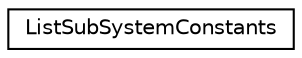 digraph "Иерархия классов. Графический вид."
{
 // LATEX_PDF_SIZE
  edge [fontname="Helvetica",fontsize="10",labelfontname="Helvetica",labelfontsize="10"];
  node [fontname="Helvetica",fontsize="10",shape=record];
  rankdir="LR";
  Node0 [label="ListSubSystemConstants",height=0.2,width=0.4,color="black", fillcolor="white", style="filled",URL="$class_app_1_1_core_1_1_constants_1_1_list_sub_system_constants.html",tooltip="Содержит список констант идентификаторов подсистем. Далее используется в классе ListSubSystemSeeder."];
}
